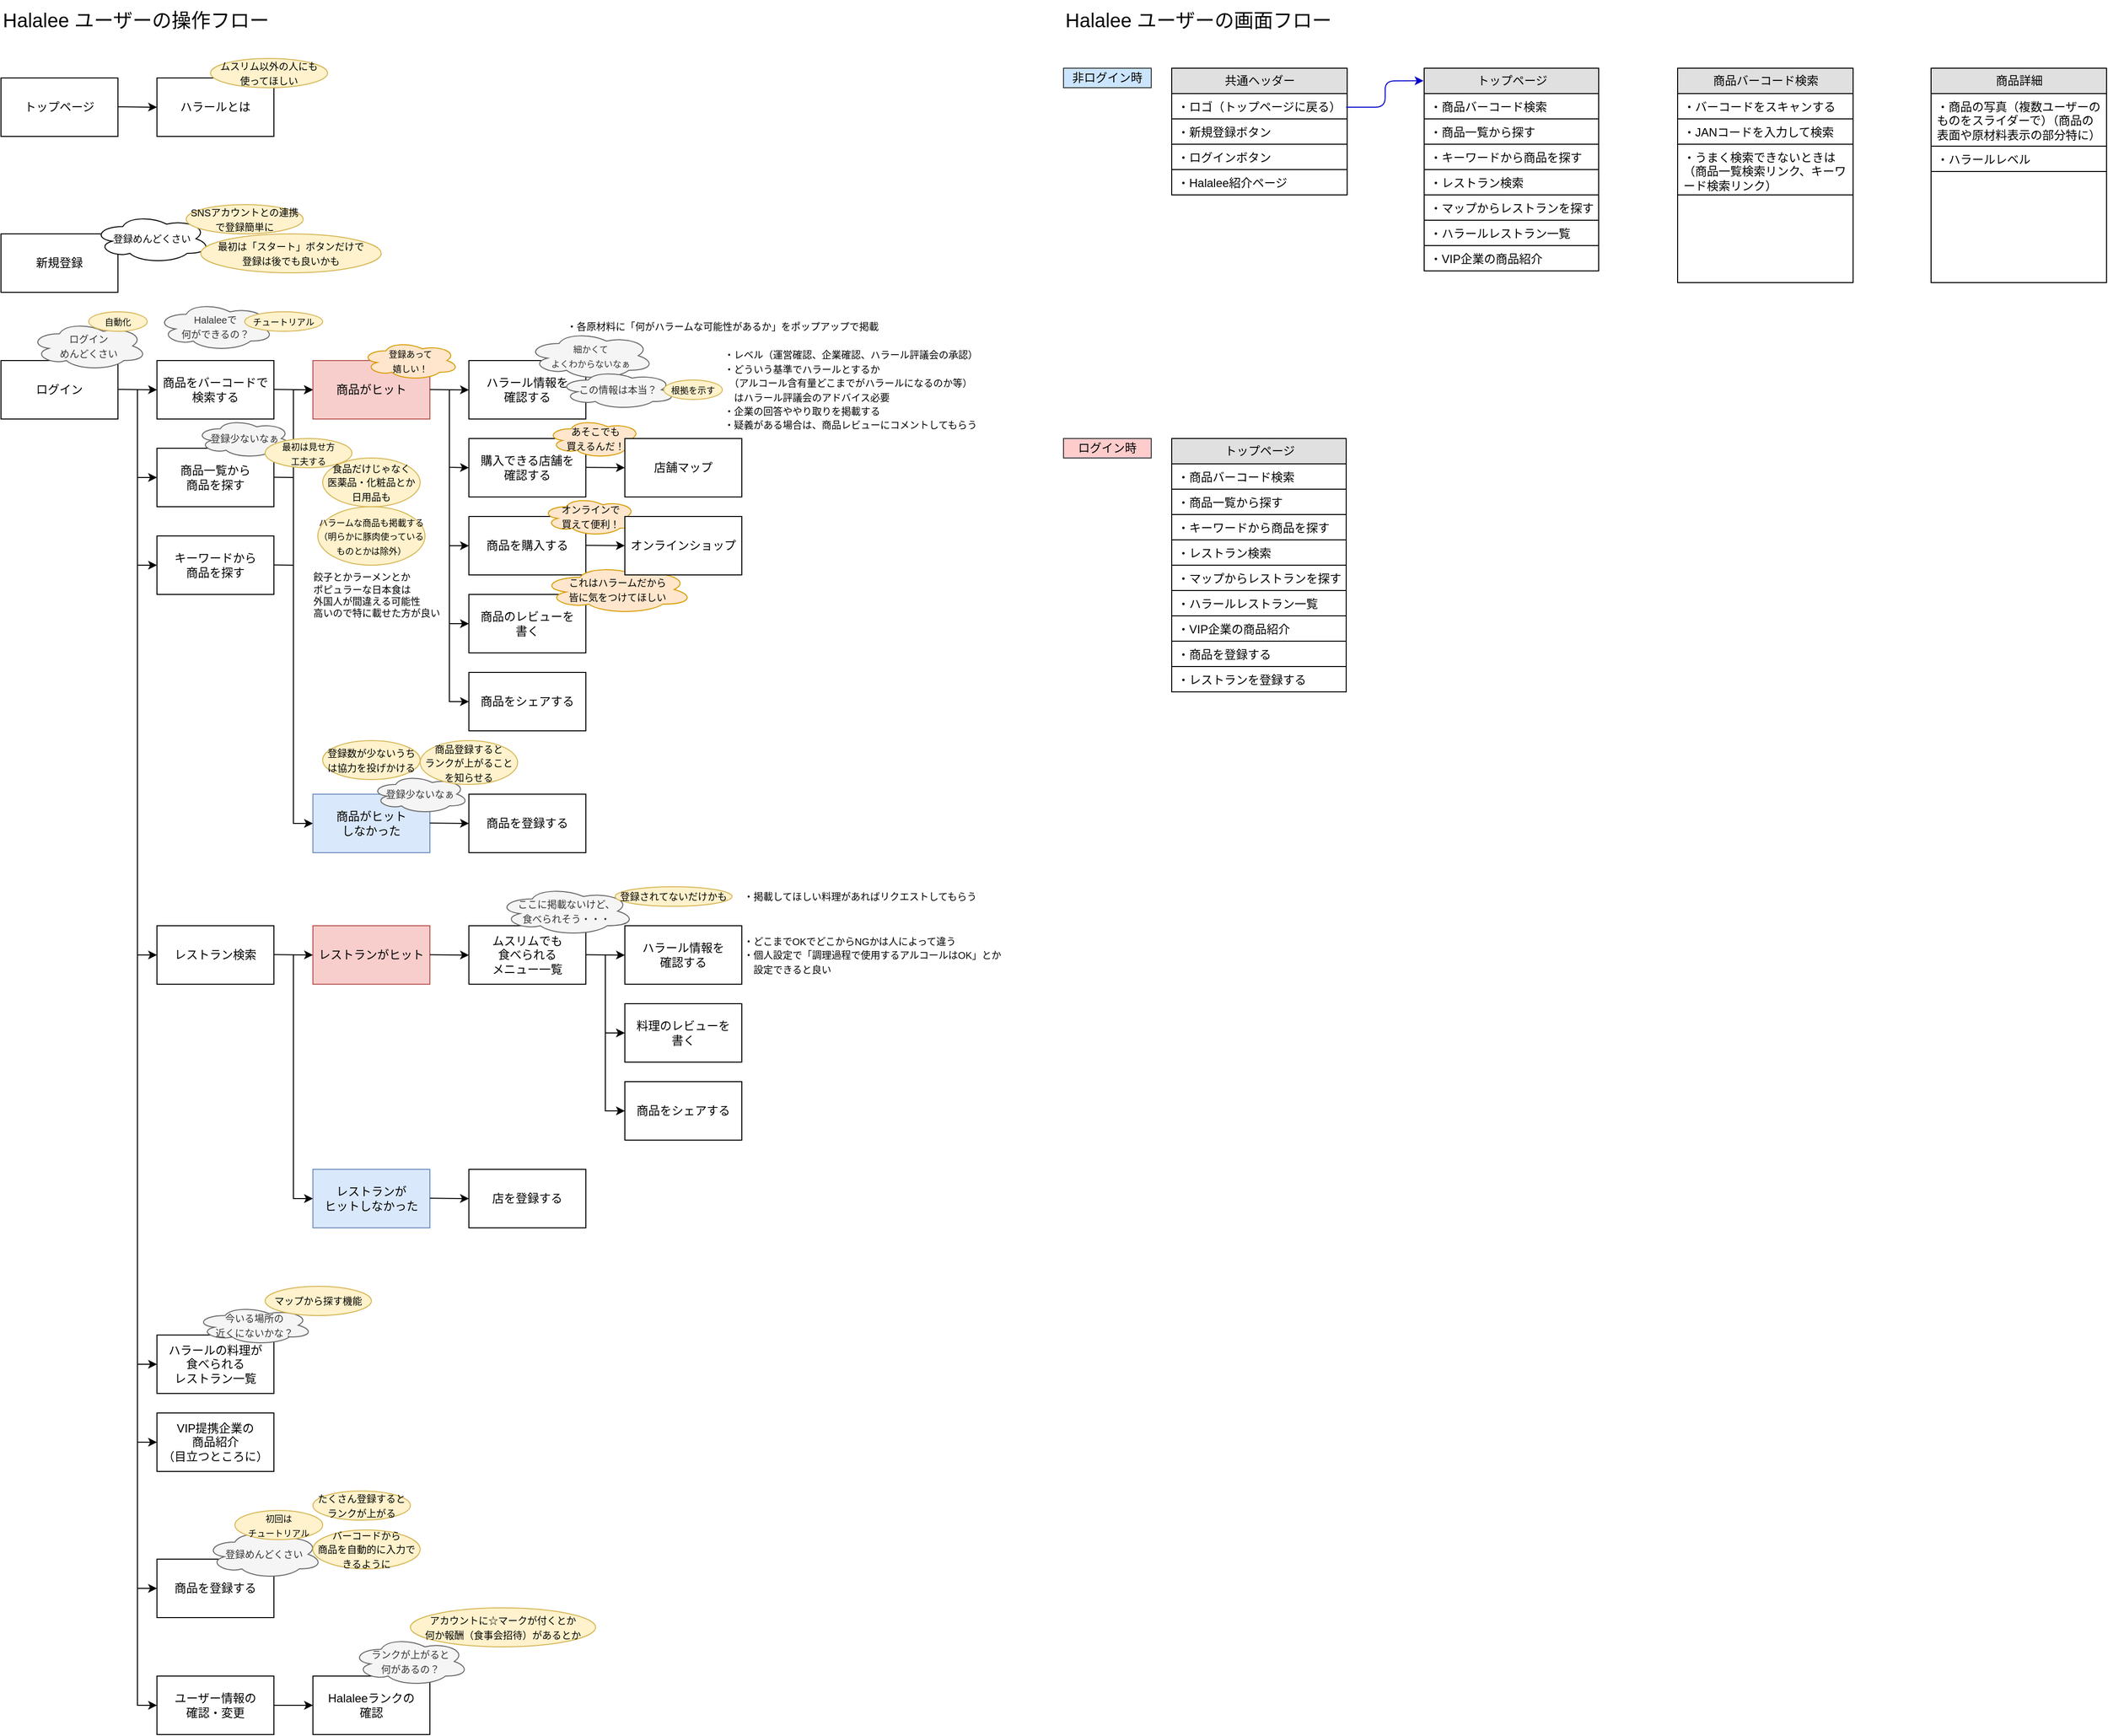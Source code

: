 <mxfile version="21.3.7" type="github">
  <diagram name="Page-1" id="b520641d-4fe3-3701-9064-5fc419738815">
    <mxGraphModel dx="1771" dy="1464" grid="1" gridSize="10" guides="1" tooltips="1" connect="1" arrows="1" fold="1" page="1" pageScale="1" pageWidth="1100" pageHeight="850" background="none" math="0" shadow="0">
      <root>
        <mxCell id="0" />
        <mxCell id="1" parent="0" />
        <mxCell id="21ea969265ad0168-6" value="共通ヘッダー" style="swimlane;html=1;fontStyle=0;childLayout=stackLayout;horizontal=1;startSize=26;fillColor=#e0e0e0;horizontalStack=0;resizeParent=1;resizeLast=0;collapsible=1;marginBottom=0;swimlaneFillColor=#ffffff;align=center;rounded=0;shadow=0;comic=0;labelBackgroundColor=none;strokeWidth=1;fontFamily=Verdana;fontSize=12" parent="1" vertex="1">
          <mxGeometry x="1221" y="100" width="180" height="130" as="geometry" />
        </mxCell>
        <mxCell id="21ea969265ad0168-7" value="・ロゴ（トップページに戻る）" style="text;html=1;strokeColor=default;fillColor=none;spacingLeft=4;spacingRight=4;whiteSpace=wrap;overflow=hidden;rotatable=0;points=[[0,0.5],[1,0.5]];portConstraint=eastwest;" parent="21ea969265ad0168-6" vertex="1">
          <mxGeometry y="26" width="180" height="26" as="geometry" />
        </mxCell>
        <mxCell id="21ea969265ad0168-8" value="・新規登録ボタン" style="text;html=1;strokeColor=default;fillColor=none;spacingLeft=4;spacingRight=4;whiteSpace=wrap;overflow=hidden;rotatable=0;points=[[0,0.5],[1,0.5]];portConstraint=eastwest;" parent="21ea969265ad0168-6" vertex="1">
          <mxGeometry y="52" width="180" height="26" as="geometry" />
        </mxCell>
        <mxCell id="21ea969265ad0168-9" value="・ログインボタン" style="text;html=1;strokeColor=default;fillColor=none;spacingLeft=4;spacingRight=4;whiteSpace=wrap;overflow=hidden;rotatable=0;points=[[0,0.5],[1,0.5]];portConstraint=eastwest;" parent="21ea969265ad0168-6" vertex="1">
          <mxGeometry y="78" width="180" height="26" as="geometry" />
        </mxCell>
        <mxCell id="Sq5QjKL8NN3xl3Emw0vE-142" value="・Halalee紹介ページ" style="text;html=1;strokeColor=default;fillColor=none;spacingLeft=4;spacingRight=4;whiteSpace=wrap;overflow=hidden;rotatable=0;points=[[0,0.5],[1,0.5]];portConstraint=eastwest;" parent="21ea969265ad0168-6" vertex="1">
          <mxGeometry y="104" width="180" height="26" as="geometry" />
        </mxCell>
        <mxCell id="Sq5QjKL8NN3xl3Emw0vE-1" value="トップページ" style="swimlane;html=1;fontStyle=0;childLayout=stackLayout;horizontal=1;startSize=26;fillColor=#e0e0e0;horizontalStack=0;resizeParent=1;resizeLast=0;collapsible=1;marginBottom=0;swimlaneFillColor=#ffffff;align=center;rounded=0;shadow=0;comic=0;labelBackgroundColor=none;strokeWidth=1;fontFamily=Verdana;fontSize=12;swimlaneLine=1;glass=0;" parent="1" vertex="1">
          <mxGeometry x="1480" y="100" width="179" height="208" as="geometry">
            <mxRectangle x="131" y="1840" width="110" height="30" as="alternateBounds" />
          </mxGeometry>
        </mxCell>
        <mxCell id="Sq5QjKL8NN3xl3Emw0vE-2" value="・商品バーコード検索" style="text;html=1;strokeColor=default;fillColor=none;spacingLeft=4;spacingRight=4;whiteSpace=wrap;overflow=hidden;rotatable=0;points=[[0,0.5],[1,0.5]];portConstraint=eastwest;shadow=0;rounded=0;glass=0;" parent="Sq5QjKL8NN3xl3Emw0vE-1" vertex="1">
          <mxGeometry y="26" width="179" height="26" as="geometry" />
        </mxCell>
        <mxCell id="Sq5QjKL8NN3xl3Emw0vE-3" value="・商品一覧から探す" style="text;html=1;strokeColor=default;fillColor=none;spacingLeft=4;spacingRight=4;whiteSpace=wrap;overflow=hidden;rotatable=0;points=[[0,0.5],[1,0.5]];portConstraint=eastwest;" parent="Sq5QjKL8NN3xl3Emw0vE-1" vertex="1">
          <mxGeometry y="52" width="179" height="26" as="geometry" />
        </mxCell>
        <mxCell id="Sq5QjKL8NN3xl3Emw0vE-4" value="&lt;font style=&quot;font-size: 12px;&quot;&gt;・キーワードから商品を探す&lt;/font&gt;" style="text;html=1;strokeColor=default;fillColor=none;spacingLeft=4;spacingRight=4;whiteSpace=wrap;overflow=hidden;rotatable=0;points=[[0,0.5],[1,0.5]];portConstraint=eastwest;" parent="Sq5QjKL8NN3xl3Emw0vE-1" vertex="1">
          <mxGeometry y="78" width="179" height="26" as="geometry" />
        </mxCell>
        <mxCell id="Sq5QjKL8NN3xl3Emw0vE-125" value="・レストラン検索" style="text;html=1;strokeColor=default;fillColor=none;spacingLeft=4;spacingRight=4;whiteSpace=wrap;overflow=hidden;rotatable=0;points=[[0,0.5],[1,0.5]];portConstraint=eastwest;" parent="Sq5QjKL8NN3xl3Emw0vE-1" vertex="1">
          <mxGeometry y="104" width="179" height="26" as="geometry" />
        </mxCell>
        <mxCell id="Sq5QjKL8NN3xl3Emw0vE-126" value="&lt;font style=&quot;font-size: 12px;&quot;&gt;・マップからレストランを探す&lt;/font&gt;" style="text;html=1;strokeColor=default;fillColor=none;spacingLeft=4;spacingRight=4;whiteSpace=wrap;overflow=hidden;rotatable=0;points=[[0,0.5],[1,0.5]];portConstraint=eastwest;" parent="Sq5QjKL8NN3xl3Emw0vE-1" vertex="1">
          <mxGeometry y="130" width="179" height="26" as="geometry" />
        </mxCell>
        <mxCell id="Sq5QjKL8NN3xl3Emw0vE-128" value="&lt;font style=&quot;font-size: 12px;&quot;&gt;・ハラールレストラン一覧&lt;/font&gt;" style="text;html=1;strokeColor=default;fillColor=none;spacingLeft=4;spacingRight=4;whiteSpace=wrap;overflow=hidden;rotatable=0;points=[[0,0.5],[1,0.5]];portConstraint=eastwest;" parent="Sq5QjKL8NN3xl3Emw0vE-1" vertex="1">
          <mxGeometry y="156" width="179" height="26" as="geometry" />
        </mxCell>
        <mxCell id="Sq5QjKL8NN3xl3Emw0vE-129" value="&lt;font style=&quot;font-size: 12px;&quot;&gt;・VIP企業の商品紹介&lt;/font&gt;" style="text;html=1;strokeColor=default;fillColor=none;spacingLeft=4;spacingRight=4;whiteSpace=wrap;overflow=hidden;rotatable=0;points=[[0,0.5],[1,0.5]];portConstraint=eastwest;" parent="Sq5QjKL8NN3xl3Emw0vE-1" vertex="1">
          <mxGeometry y="182" width="179" height="26" as="geometry" />
        </mxCell>
        <mxCell id="Sq5QjKL8NN3xl3Emw0vE-6" value="&lt;font style=&quot;font-size: 20px;&quot;&gt;Halalee ユーザーの操作フロー&lt;/font&gt;" style="text;html=1;align=left;verticalAlign=middle;resizable=0;points=[];autosize=1;strokeColor=none;fillColor=none;" parent="1" vertex="1">
          <mxGeometry x="20" y="30" width="300" height="40" as="geometry" />
        </mxCell>
        <mxCell id="Sq5QjKL8NN3xl3Emw0vE-7" value="新規登録" style="whiteSpace=wrap;html=1;" parent="1" vertex="1">
          <mxGeometry x="20" y="270" width="120" height="60" as="geometry" />
        </mxCell>
        <mxCell id="Sq5QjKL8NN3xl3Emw0vE-9" value="ログイン" style="whiteSpace=wrap;html=1;" parent="1" vertex="1">
          <mxGeometry x="20" y="400" width="120" height="60" as="geometry" />
        </mxCell>
        <mxCell id="Sq5QjKL8NN3xl3Emw0vE-13" value="" style="edgeStyle=none;orthogonalLoop=1;jettySize=auto;html=1;rounded=0;" parent="1" edge="1">
          <mxGeometry width="100" relative="1" as="geometry">
            <mxPoint x="140" y="429.62" as="sourcePoint" />
            <mxPoint x="180" y="430" as="targetPoint" />
            <Array as="points" />
          </mxGeometry>
        </mxCell>
        <mxCell id="Sq5QjKL8NN3xl3Emw0vE-14" value="商品をバーコードで検索する" style="whiteSpace=wrap;html=1;" parent="1" vertex="1">
          <mxGeometry x="180" y="400" width="120" height="60" as="geometry" />
        </mxCell>
        <mxCell id="Sq5QjKL8NN3xl3Emw0vE-15" value="" style="edgeStyle=none;orthogonalLoop=1;jettySize=auto;html=1;rounded=0;" parent="1" edge="1">
          <mxGeometry width="100" relative="1" as="geometry">
            <mxPoint x="300" y="429.62" as="sourcePoint" />
            <mxPoint x="340" y="430" as="targetPoint" />
            <Array as="points" />
          </mxGeometry>
        </mxCell>
        <mxCell id="Sq5QjKL8NN3xl3Emw0vE-16" value="&lt;font style=&quot;font-size: 12px;&quot;&gt;ハラール情報を&lt;br&gt;確認する&lt;/font&gt;" style="whiteSpace=wrap;html=1;" parent="1" vertex="1">
          <mxGeometry x="500" y="400" width="120" height="60" as="geometry" />
        </mxCell>
        <mxCell id="Sq5QjKL8NN3xl3Emw0vE-17" value="" style="edgeStyle=none;orthogonalLoop=1;jettySize=auto;html=1;rounded=0;" parent="1" edge="1">
          <mxGeometry width="100" relative="1" as="geometry">
            <mxPoint x="480" y="430" as="sourcePoint" />
            <mxPoint x="500" y="590" as="targetPoint" />
            <Array as="points">
              <mxPoint x="480" y="590" />
            </Array>
          </mxGeometry>
        </mxCell>
        <mxCell id="Sq5QjKL8NN3xl3Emw0vE-22" value="" style="edgeStyle=none;orthogonalLoop=1;jettySize=auto;html=1;rounded=0;entryX=0;entryY=0.5;entryDx=0;entryDy=0;" parent="1" target="Sq5QjKL8NN3xl3Emw0vE-23" edge="1">
          <mxGeometry width="100" relative="1" as="geometry">
            <mxPoint x="160" y="430" as="sourcePoint" />
            <mxPoint x="180" y="520" as="targetPoint" />
            <Array as="points">
              <mxPoint x="160" y="520" />
            </Array>
          </mxGeometry>
        </mxCell>
        <mxCell id="Sq5QjKL8NN3xl3Emw0vE-23" value="商品一覧から&lt;br&gt;商品を探す" style="whiteSpace=wrap;html=1;" parent="1" vertex="1">
          <mxGeometry x="180" y="490" width="120" height="60" as="geometry" />
        </mxCell>
        <mxCell id="Sq5QjKL8NN3xl3Emw0vE-24" value="商品を購入する" style="whiteSpace=wrap;html=1;" parent="1" vertex="1">
          <mxGeometry x="500" y="560" width="120" height="60" as="geometry" />
        </mxCell>
        <mxCell id="Sq5QjKL8NN3xl3Emw0vE-26" value="" style="edgeStyle=none;orthogonalLoop=1;jettySize=auto;html=1;rounded=0;entryX=0;entryY=0.5;entryDx=0;entryDy=0;" parent="1" target="Sq5QjKL8NN3xl3Emw0vE-27" edge="1">
          <mxGeometry width="100" relative="1" as="geometry">
            <mxPoint x="480" y="590" as="sourcePoint" />
            <mxPoint x="500" y="680" as="targetPoint" />
            <Array as="points">
              <mxPoint x="480" y="670" />
            </Array>
          </mxGeometry>
        </mxCell>
        <mxCell id="Sq5QjKL8NN3xl3Emw0vE-27" value="商品のレビューを&lt;br&gt;書く" style="whiteSpace=wrap;html=1;" parent="1" vertex="1">
          <mxGeometry x="500" y="640" width="120" height="60" as="geometry" />
        </mxCell>
        <mxCell id="Sq5QjKL8NN3xl3Emw0vE-28" value="" style="edgeStyle=none;orthogonalLoop=1;jettySize=auto;html=1;rounded=0;entryX=0;entryY=0.5;entryDx=0;entryDy=0;" parent="1" target="Sq5QjKL8NN3xl3Emw0vE-29" edge="1">
          <mxGeometry width="100" relative="1" as="geometry">
            <mxPoint x="160" y="510" as="sourcePoint" />
            <mxPoint x="180" y="610" as="targetPoint" />
            <Array as="points">
              <mxPoint x="160" y="1660" />
            </Array>
          </mxGeometry>
        </mxCell>
        <mxCell id="Sq5QjKL8NN3xl3Emw0vE-29" value="商品を登録する" style="whiteSpace=wrap;html=1;" parent="1" vertex="1">
          <mxGeometry x="180" y="1630" width="120" height="60" as="geometry" />
        </mxCell>
        <mxCell id="Sq5QjKL8NN3xl3Emw0vE-30" value="" style="edgeStyle=none;orthogonalLoop=1;jettySize=auto;html=1;rounded=0;entryX=0;entryY=0.5;entryDx=0;entryDy=0;" parent="1" edge="1">
          <mxGeometry width="100" relative="1" as="geometry">
            <mxPoint x="480" y="670" as="sourcePoint" />
            <mxPoint x="500" y="750" as="targetPoint" />
            <Array as="points">
              <mxPoint x="480" y="750" />
            </Array>
          </mxGeometry>
        </mxCell>
        <mxCell id="Sq5QjKL8NN3xl3Emw0vE-31" value="商品をシェアする" style="whiteSpace=wrap;html=1;" parent="1" vertex="1">
          <mxGeometry x="500" y="720" width="120" height="60" as="geometry" />
        </mxCell>
        <mxCell id="Sq5QjKL8NN3xl3Emw0vE-32" value="&lt;font style=&quot;font-size: 10px;&quot;&gt;登録めんどくさい&lt;/font&gt;" style="ellipse;shape=cloud;whiteSpace=wrap;html=1;" parent="1" vertex="1">
          <mxGeometry x="115" y="250" width="120" height="50" as="geometry" />
        </mxCell>
        <mxCell id="Sq5QjKL8NN3xl3Emw0vE-33" value="&lt;font style=&quot;font-size: 10px;&quot;&gt;Halaleeで&lt;br&gt;何ができるの？&lt;/font&gt;" style="ellipse;shape=cloud;whiteSpace=wrap;html=1;fillColor=#f5f5f5;fontColor=#333333;strokeColor=#666666;" parent="1" vertex="1">
          <mxGeometry x="180" y="340" width="120" height="50" as="geometry" />
        </mxCell>
        <mxCell id="Sq5QjKL8NN3xl3Emw0vE-34" value="&lt;font style=&quot;font-size: 9px;&quot;&gt;チュートリアル&lt;/font&gt;" style="ellipse;whiteSpace=wrap;html=1;fillColor=#fff2cc;strokeColor=#d6b656;" parent="1" vertex="1">
          <mxGeometry x="270" y="350" width="80" height="20" as="geometry" />
        </mxCell>
        <mxCell id="Sq5QjKL8NN3xl3Emw0vE-38" value="商品がヒット" style="whiteSpace=wrap;html=1;fillColor=#f8cecc;strokeColor=#b85450;" parent="1" vertex="1">
          <mxGeometry x="340" y="400" width="120" height="60" as="geometry" />
        </mxCell>
        <mxCell id="Sq5QjKL8NN3xl3Emw0vE-39" value="" style="edgeStyle=none;orthogonalLoop=1;jettySize=auto;html=1;rounded=0;" parent="1" edge="1">
          <mxGeometry width="100" relative="1" as="geometry">
            <mxPoint x="460" y="429.76" as="sourcePoint" />
            <mxPoint x="500" y="430.14" as="targetPoint" />
            <Array as="points" />
          </mxGeometry>
        </mxCell>
        <mxCell id="Sq5QjKL8NN3xl3Emw0vE-40" value="" style="edgeStyle=none;orthogonalLoop=1;jettySize=auto;html=1;rounded=0;entryX=0;entryY=0.5;entryDx=0;entryDy=0;" parent="1" target="Sq5QjKL8NN3xl3Emw0vE-41" edge="1">
          <mxGeometry width="100" relative="1" as="geometry">
            <mxPoint x="320" y="430" as="sourcePoint" />
            <mxPoint x="340" y="510" as="targetPoint" />
            <Array as="points">
              <mxPoint x="320" y="875" />
            </Array>
          </mxGeometry>
        </mxCell>
        <mxCell id="Sq5QjKL8NN3xl3Emw0vE-41" value="商品がヒット&lt;br&gt;しなかった" style="whiteSpace=wrap;html=1;fillColor=#dae8fc;strokeColor=#6c8ebf;" parent="1" vertex="1">
          <mxGeometry x="340" y="845" width="120" height="60" as="geometry" />
        </mxCell>
        <mxCell id="Sq5QjKL8NN3xl3Emw0vE-42" value="" style="edgeStyle=none;orthogonalLoop=1;jettySize=auto;html=1;rounded=0;" parent="1" edge="1">
          <mxGeometry width="100" relative="1" as="geometry">
            <mxPoint x="460" y="874.62" as="sourcePoint" />
            <mxPoint x="500" y="875" as="targetPoint" />
            <Array as="points" />
          </mxGeometry>
        </mxCell>
        <mxCell id="Sq5QjKL8NN3xl3Emw0vE-43" value="商品を登録する" style="whiteSpace=wrap;html=1;" parent="1" vertex="1">
          <mxGeometry x="500" y="845" width="120" height="60" as="geometry" />
        </mxCell>
        <mxCell id="Sq5QjKL8NN3xl3Emw0vE-44" value="&lt;span style=&quot;font-size: 10px;&quot;&gt;登録少ないなぁ&lt;/span&gt;" style="ellipse;shape=cloud;whiteSpace=wrap;html=1;fillColor=#f5f5f5;fontColor=#333333;strokeColor=#666666;" parent="1" vertex="1">
          <mxGeometry x="400" y="825" width="100" height="40" as="geometry" />
        </mxCell>
        <mxCell id="Sq5QjKL8NN3xl3Emw0vE-45" value="ユーザー情報の&lt;br&gt;確認・変更" style="whiteSpace=wrap;html=1;" parent="1" vertex="1">
          <mxGeometry x="180" y="1750" width="120" height="60" as="geometry" />
        </mxCell>
        <mxCell id="Sq5QjKL8NN3xl3Emw0vE-46" value="" style="edgeStyle=none;orthogonalLoop=1;jettySize=auto;html=1;rounded=0;entryX=0;entryY=0.5;entryDx=0;entryDy=0;" parent="1" target="Sq5QjKL8NN3xl3Emw0vE-45" edge="1">
          <mxGeometry width="100" relative="1" as="geometry">
            <mxPoint x="160" y="630" as="sourcePoint" />
            <mxPoint x="180" y="1020" as="targetPoint" />
            <Array as="points">
              <mxPoint x="160" y="1780" />
            </Array>
          </mxGeometry>
        </mxCell>
        <mxCell id="Sq5QjKL8NN3xl3Emw0vE-48" value="&lt;font style=&quot;font-size: 12px;&quot;&gt;購入できる店舗を&lt;br&gt;確認する&lt;/font&gt;" style="whiteSpace=wrap;html=1;" parent="1" vertex="1">
          <mxGeometry x="500" y="480" width="120" height="60" as="geometry" />
        </mxCell>
        <mxCell id="Sq5QjKL8NN3xl3Emw0vE-49" value="" style="edgeStyle=none;orthogonalLoop=1;jettySize=auto;html=1;rounded=0;entryX=0;entryY=0.5;entryDx=0;entryDy=0;" parent="1" target="Sq5QjKL8NN3xl3Emw0vE-48" edge="1">
          <mxGeometry width="100" relative="1" as="geometry">
            <mxPoint x="480" y="430" as="sourcePoint" />
            <mxPoint x="496" y="509.5" as="targetPoint" />
            <Array as="points">
              <mxPoint x="480" y="509.5" />
            </Array>
          </mxGeometry>
        </mxCell>
        <mxCell id="Sq5QjKL8NN3xl3Emw0vE-50" value="&lt;font style=&quot;font-size: 9px;&quot;&gt;登録あって&lt;br&gt;嬉しい！&lt;/font&gt;" style="ellipse;shape=cloud;whiteSpace=wrap;html=1;fillColor=#ffe6cc;strokeColor=#d79b00;" parent="1" vertex="1">
          <mxGeometry x="390" y="380" width="100" height="40" as="geometry" />
        </mxCell>
        <mxCell id="Sq5QjKL8NN3xl3Emw0vE-51" value="&lt;font size=&quot;1&quot;&gt;あそこでも&lt;br&gt;買えるんだ！&lt;/font&gt;" style="ellipse;shape=cloud;whiteSpace=wrap;html=1;fillColor=#ffe6cc;strokeColor=#d79b00;" parent="1" vertex="1">
          <mxGeometry x="580" y="460" width="100" height="40" as="geometry" />
        </mxCell>
        <mxCell id="Sq5QjKL8NN3xl3Emw0vE-52" value="&lt;font style=&quot;font-size: 9px;&quot;&gt;細かくて&lt;br style=&quot;font-size: 9px;&quot;&gt;よくわからないなぁ&lt;/font&gt;" style="ellipse;shape=cloud;whiteSpace=wrap;html=1;fillColor=#f5f5f5;fontColor=#333333;strokeColor=#666666;" parent="1" vertex="1">
          <mxGeometry x="560" y="370" width="130" height="50" as="geometry" />
        </mxCell>
        <mxCell id="Sq5QjKL8NN3xl3Emw0vE-53" value="&lt;span style=&quot;font-size: 10px;&quot;&gt;登録少ないなぁ&lt;/span&gt;" style="ellipse;shape=cloud;whiteSpace=wrap;html=1;fillColor=#f5f5f5;fontColor=#333333;strokeColor=#666666;" parent="1" vertex="1">
          <mxGeometry x="220" y="460" width="100" height="40" as="geometry" />
        </mxCell>
        <mxCell id="Sq5QjKL8NN3xl3Emw0vE-54" value="&lt;font style=&quot;font-size: 10px;&quot;&gt;オンラインで&lt;br&gt;買えて便利！&lt;/font&gt;" style="ellipse;shape=cloud;whiteSpace=wrap;html=1;fillColor=#ffe6cc;strokeColor=#d79b00;" parent="1" vertex="1">
          <mxGeometry x="575" y="540" width="100" height="40" as="geometry" />
        </mxCell>
        <mxCell id="Sq5QjKL8NN3xl3Emw0vE-55" value="&lt;span style=&quot;font-size: 10px;&quot;&gt;これはハラームだから&lt;br&gt;皆に気をつけてほしい&lt;/span&gt;" style="ellipse;shape=cloud;whiteSpace=wrap;html=1;fillColor=#ffe6cc;strokeColor=#d79b00;" parent="1" vertex="1">
          <mxGeometry x="575" y="610" width="155" height="50" as="geometry" />
        </mxCell>
        <mxCell id="Sq5QjKL8NN3xl3Emw0vE-56" value="店舗マップ" style="whiteSpace=wrap;html=1;" parent="1" vertex="1">
          <mxGeometry x="660" y="480" width="120" height="60" as="geometry" />
        </mxCell>
        <mxCell id="Sq5QjKL8NN3xl3Emw0vE-57" value="" style="edgeStyle=none;orthogonalLoop=1;jettySize=auto;html=1;rounded=0;" parent="1" edge="1">
          <mxGeometry width="100" relative="1" as="geometry">
            <mxPoint x="620" y="509.58" as="sourcePoint" />
            <mxPoint x="660" y="509.96" as="targetPoint" />
            <Array as="points" />
          </mxGeometry>
        </mxCell>
        <mxCell id="Sq5QjKL8NN3xl3Emw0vE-58" value="オンラインショップ" style="whiteSpace=wrap;html=1;" parent="1" vertex="1">
          <mxGeometry x="660" y="560" width="120" height="60" as="geometry" />
        </mxCell>
        <mxCell id="Sq5QjKL8NN3xl3Emw0vE-59" value="" style="edgeStyle=none;orthogonalLoop=1;jettySize=auto;html=1;rounded=0;" parent="1" edge="1">
          <mxGeometry width="100" relative="1" as="geometry">
            <mxPoint x="620" y="589.58" as="sourcePoint" />
            <mxPoint x="660" y="589.96" as="targetPoint" />
            <Array as="points" />
          </mxGeometry>
        </mxCell>
        <mxCell id="Sq5QjKL8NN3xl3Emw0vE-60" value="Halaleeランクの&lt;br&gt;確認" style="whiteSpace=wrap;html=1;" parent="1" vertex="1">
          <mxGeometry x="340" y="1750" width="120" height="60" as="geometry" />
        </mxCell>
        <mxCell id="Sq5QjKL8NN3xl3Emw0vE-61" value="" style="edgeStyle=none;orthogonalLoop=1;jettySize=auto;html=1;rounded=0;" parent="1" edge="1">
          <mxGeometry width="100" relative="1" as="geometry">
            <mxPoint x="300" y="1780" as="sourcePoint" />
            <mxPoint x="340" y="1780" as="targetPoint" />
            <Array as="points" />
          </mxGeometry>
        </mxCell>
        <mxCell id="Sq5QjKL8NN3xl3Emw0vE-62" value="&lt;font size=&quot;1&quot;&gt;この情報は本当？&lt;/font&gt;" style="ellipse;shape=cloud;whiteSpace=wrap;html=1;fillColor=#f5f5f5;fontColor=#333333;strokeColor=#666666;" parent="1" vertex="1">
          <mxGeometry x="592.5" y="410" width="120" height="40" as="geometry" />
        </mxCell>
        <mxCell id="Sq5QjKL8NN3xl3Emw0vE-63" value="&lt;font style=&quot;font-size: 9px;&quot;&gt;根拠を示す&lt;/font&gt;" style="ellipse;whiteSpace=wrap;html=1;fillColor=#fff2cc;strokeColor=#d6b656;" parent="1" vertex="1">
          <mxGeometry x="700" y="420" width="60" height="20" as="geometry" />
        </mxCell>
        <mxCell id="Sq5QjKL8NN3xl3Emw0vE-65" value="&lt;font style=&quot;font-size: 10px;&quot;&gt;・レベル（運営確認、企業確認、ハラール評議会の承認）&lt;br&gt;・どういう基準でハラールとするか&lt;br&gt;　（アルコール含有量どこまでがハラールになるのか等）&lt;br&gt;　はハラール評議会のアドバイス必要&lt;br&gt;・企業の回答ややり取りを掲載する&lt;br&gt;・疑義がある場合は、商品レビューにコメントしてもらう&lt;/font&gt;" style="text;html=1;align=left;verticalAlign=middle;resizable=0;points=[];autosize=1;strokeColor=none;fillColor=none;" parent="1" vertex="1">
          <mxGeometry x="760" y="380" width="280" height="100" as="geometry" />
        </mxCell>
        <mxCell id="Sq5QjKL8NN3xl3Emw0vE-67" value="&lt;font size=&quot;1&quot;&gt;SNSアカウントとの連携で登録簡単に&lt;/font&gt;" style="ellipse;whiteSpace=wrap;html=1;fillColor=#fff2cc;strokeColor=#d6b656;" parent="1" vertex="1">
          <mxGeometry x="210" y="240" width="120" height="30" as="geometry" />
        </mxCell>
        <mxCell id="Sq5QjKL8NN3xl3Emw0vE-68" value="&lt;font style=&quot;font-size: 10px;&quot;&gt;登録めんどくさい&lt;/font&gt;" style="ellipse;shape=cloud;whiteSpace=wrap;html=1;fillColor=#f5f5f5;fontColor=#333333;strokeColor=#666666;" parent="1" vertex="1">
          <mxGeometry x="230" y="1600" width="120" height="50" as="geometry" />
        </mxCell>
        <mxCell id="Sq5QjKL8NN3xl3Emw0vE-69" value="&lt;font style=&quot;font-size: 9px;&quot;&gt;初回は&lt;br&gt;チュートリアル&lt;/font&gt;" style="ellipse;whiteSpace=wrap;html=1;fillColor=#fff2cc;strokeColor=#d6b656;" parent="1" vertex="1">
          <mxGeometry x="260" y="1580" width="90" height="30" as="geometry" />
        </mxCell>
        <mxCell id="Sq5QjKL8NN3xl3Emw0vE-70" value="&lt;font style=&quot;font-size: 10px;&quot;&gt;バーコードから&lt;br&gt;商品を自動的に入力できるように&lt;/font&gt;" style="ellipse;whiteSpace=wrap;html=1;fillColor=#fff2cc;strokeColor=#d6b656;" parent="1" vertex="1">
          <mxGeometry x="340" y="1600" width="110" height="40" as="geometry" />
        </mxCell>
        <mxCell id="Sq5QjKL8NN3xl3Emw0vE-71" value="&lt;font size=&quot;1&quot;&gt;たくさん登録するとランクが上がる&lt;/font&gt;" style="ellipse;whiteSpace=wrap;html=1;fillColor=#fff2cc;strokeColor=#d6b656;" parent="1" vertex="1">
          <mxGeometry x="340" y="1560" width="100" height="30" as="geometry" />
        </mxCell>
        <mxCell id="Sq5QjKL8NN3xl3Emw0vE-72" value="&lt;font style=&quot;font-size: 10px;&quot;&gt;ランクが上がると&lt;br&gt;何があるの？&lt;br&gt;&lt;/font&gt;" style="ellipse;shape=cloud;whiteSpace=wrap;html=1;fillColor=#f5f5f5;fontColor=#333333;strokeColor=#666666;" parent="1" vertex="1">
          <mxGeometry x="380" y="1710" width="120" height="50" as="geometry" />
        </mxCell>
        <mxCell id="Sq5QjKL8NN3xl3Emw0vE-73" value="&lt;font size=&quot;1&quot;&gt;アカウントに☆マークが付くとか&lt;br&gt;何か報酬（食事会招待）があるとか&lt;br&gt;&lt;/font&gt;" style="ellipse;whiteSpace=wrap;html=1;fillColor=#fff2cc;strokeColor=#d6b656;" parent="1" vertex="1">
          <mxGeometry x="440" y="1680" width="190" height="40" as="geometry" />
        </mxCell>
        <mxCell id="Sq5QjKL8NN3xl3Emw0vE-74" value="&lt;font style=&quot;font-size: 10px;&quot;&gt;ログイン&lt;br&gt;めんどくさい&lt;/font&gt;" style="ellipse;shape=cloud;whiteSpace=wrap;html=1;fillColor=#f5f5f5;fontColor=#333333;strokeColor=#666666;" parent="1" vertex="1">
          <mxGeometry x="50" y="360" width="120" height="50" as="geometry" />
        </mxCell>
        <mxCell id="Sq5QjKL8NN3xl3Emw0vE-75" value="&lt;font style=&quot;font-size: 9px;&quot;&gt;自動化&lt;/font&gt;" style="ellipse;whiteSpace=wrap;html=1;fillColor=#fff2cc;strokeColor=#d6b656;" parent="1" vertex="1">
          <mxGeometry x="110" y="350" width="60" height="20" as="geometry" />
        </mxCell>
        <mxCell id="Sq5QjKL8NN3xl3Emw0vE-76" value="レストラン検索" style="whiteSpace=wrap;html=1;" parent="1" vertex="1">
          <mxGeometry x="180" y="980" width="120" height="60" as="geometry" />
        </mxCell>
        <mxCell id="Sq5QjKL8NN3xl3Emw0vE-77" value="" style="edgeStyle=none;orthogonalLoop=1;jettySize=auto;html=1;rounded=0;entryX=0;entryY=0.5;entryDx=0;entryDy=0;" parent="1" target="Sq5QjKL8NN3xl3Emw0vE-76" edge="1">
          <mxGeometry width="100" relative="1" as="geometry">
            <mxPoint x="160" y="880" as="sourcePoint" />
            <mxPoint x="180" y="960" as="targetPoint" />
            <Array as="points">
              <mxPoint x="160" y="1010" />
            </Array>
          </mxGeometry>
        </mxCell>
        <mxCell id="Sq5QjKL8NN3xl3Emw0vE-78" value="キーワードから&lt;br&gt;商品を探す" style="whiteSpace=wrap;html=1;" parent="1" vertex="1">
          <mxGeometry x="180" y="580" width="120" height="60" as="geometry" />
        </mxCell>
        <mxCell id="Sq5QjKL8NN3xl3Emw0vE-79" value="" style="edgeStyle=none;orthogonalLoop=1;jettySize=auto;html=1;rounded=0;entryX=0;entryY=0.5;entryDx=0;entryDy=0;" parent="1" edge="1">
          <mxGeometry width="100" relative="1" as="geometry">
            <mxPoint x="160" y="520" as="sourcePoint" />
            <mxPoint x="180" y="610" as="targetPoint" />
            <Array as="points">
              <mxPoint x="160" y="610" />
            </Array>
          </mxGeometry>
        </mxCell>
        <mxCell id="Sq5QjKL8NN3xl3Emw0vE-81" value="" style="edgeStyle=none;orthogonalLoop=1;jettySize=auto;html=1;rounded=0;entryX=0;entryY=0.5;entryDx=0;entryDy=0;" parent="1" target="Sq5QjKL8NN3xl3Emw0vE-38" edge="1">
          <mxGeometry width="100" relative="1" as="geometry">
            <mxPoint x="300" y="519.78" as="sourcePoint" />
            <mxPoint x="340" y="520.16" as="targetPoint" />
            <Array as="points">
              <mxPoint x="320" y="520" />
              <mxPoint x="320" y="430" />
            </Array>
          </mxGeometry>
        </mxCell>
        <mxCell id="Sq5QjKL8NN3xl3Emw0vE-82" value="" style="edgeStyle=none;orthogonalLoop=1;jettySize=auto;html=1;rounded=0;entryX=0;entryY=0.5;entryDx=0;entryDy=0;" parent="1" target="Sq5QjKL8NN3xl3Emw0vE-38" edge="1">
          <mxGeometry width="100" relative="1" as="geometry">
            <mxPoint x="300" y="609.78" as="sourcePoint" />
            <mxPoint x="340" y="520" as="targetPoint" />
            <Array as="points">
              <mxPoint x="320" y="610" />
              <mxPoint x="320" y="430" />
            </Array>
          </mxGeometry>
        </mxCell>
        <mxCell id="Sq5QjKL8NN3xl3Emw0vE-83" value="&lt;font style=&quot;font-size: 9px;&quot;&gt;最初は見せ方&lt;br&gt;工夫する&lt;/font&gt;" style="ellipse;whiteSpace=wrap;html=1;fillColor=#fff2cc;strokeColor=#d6b656;" parent="1" vertex="1">
          <mxGeometry x="291" y="480" width="89" height="30" as="geometry" />
        </mxCell>
        <mxCell id="Sq5QjKL8NN3xl3Emw0vE-84" value="&lt;font size=&quot;1&quot;&gt;商品登録すると&lt;br&gt;ランクが上がることを知らせる&lt;/font&gt;" style="ellipse;whiteSpace=wrap;html=1;fillColor=#fff2cc;strokeColor=#d6b656;" parent="1" vertex="1">
          <mxGeometry x="450" y="790" width="100" height="45" as="geometry" />
        </mxCell>
        <mxCell id="Sq5QjKL8NN3xl3Emw0vE-85" value="&lt;font size=&quot;1&quot;&gt;登録数が少ないうちは協力を投げかける&lt;/font&gt;" style="ellipse;whiteSpace=wrap;html=1;fillColor=#fff2cc;strokeColor=#d6b656;" parent="1" vertex="1">
          <mxGeometry x="350" y="790" width="100" height="40" as="geometry" />
        </mxCell>
        <mxCell id="Sq5QjKL8NN3xl3Emw0vE-86" value="&lt;font style=&quot;font-size: 10px;&quot;&gt;食品だけじゃなく&lt;br&gt;医薬品・化粧品とか&lt;br&gt;日用品も&lt;/font&gt;" style="ellipse;whiteSpace=wrap;html=1;fillColor=#fff2cc;strokeColor=#d6b656;" parent="1" vertex="1">
          <mxGeometry x="350" y="500" width="100" height="50" as="geometry" />
        </mxCell>
        <mxCell id="Sq5QjKL8NN3xl3Emw0vE-87" value="ハラールの料理が&lt;br&gt;食べられる&lt;br&gt;レストラン一覧" style="whiteSpace=wrap;html=1;" parent="1" vertex="1">
          <mxGeometry x="180" y="1400" width="120" height="60" as="geometry" />
        </mxCell>
        <mxCell id="Sq5QjKL8NN3xl3Emw0vE-88" value="" style="edgeStyle=none;orthogonalLoop=1;jettySize=auto;html=1;rounded=0;" parent="1" edge="1">
          <mxGeometry width="100" relative="1" as="geometry">
            <mxPoint x="160" y="1350" as="sourcePoint" />
            <mxPoint x="180" y="1430" as="targetPoint" />
            <Array as="points">
              <mxPoint x="160" y="1430" />
            </Array>
          </mxGeometry>
        </mxCell>
        <mxCell id="Sq5QjKL8NN3xl3Emw0vE-89" value="VIP提携企業の&lt;br&gt;商品紹介&lt;br&gt;（目立つところに）" style="whiteSpace=wrap;html=1;" parent="1" vertex="1">
          <mxGeometry x="180" y="1480" width="120" height="60" as="geometry" />
        </mxCell>
        <mxCell id="Sq5QjKL8NN3xl3Emw0vE-90" value="" style="edgeStyle=none;orthogonalLoop=1;jettySize=auto;html=1;rounded=0;entryX=0;entryY=0.5;entryDx=0;entryDy=0;" parent="1" target="Sq5QjKL8NN3xl3Emw0vE-89" edge="1">
          <mxGeometry width="100" relative="1" as="geometry">
            <mxPoint x="160" y="1020" as="sourcePoint" />
            <mxPoint x="180" y="1140" as="targetPoint" />
            <Array as="points">
              <mxPoint x="160" y="1510" />
            </Array>
          </mxGeometry>
        </mxCell>
        <mxCell id="Sq5QjKL8NN3xl3Emw0vE-91" value="&lt;span style=&quot;font-size: 10px;&quot;&gt;今いる場所の&lt;br&gt;近くにないかな？&lt;br&gt;&lt;/span&gt;" style="ellipse;shape=cloud;whiteSpace=wrap;html=1;fillColor=#f5f5f5;fontColor=#333333;strokeColor=#666666;" parent="1" vertex="1">
          <mxGeometry x="220" y="1370" width="120" height="40" as="geometry" />
        </mxCell>
        <mxCell id="Sq5QjKL8NN3xl3Emw0vE-92" value="&lt;font size=&quot;1&quot;&gt;マップから探す機能&lt;/font&gt;" style="ellipse;whiteSpace=wrap;html=1;fillColor=#fff2cc;strokeColor=#d6b656;" parent="1" vertex="1">
          <mxGeometry x="291" y="1350" width="109" height="30" as="geometry" />
        </mxCell>
        <mxCell id="Sq5QjKL8NN3xl3Emw0vE-93" value="" style="edgeStyle=none;orthogonalLoop=1;jettySize=auto;html=1;rounded=0;" parent="1" edge="1">
          <mxGeometry width="100" relative="1" as="geometry">
            <mxPoint x="300" y="1009.62" as="sourcePoint" />
            <mxPoint x="340" y="1010" as="targetPoint" />
            <Array as="points" />
          </mxGeometry>
        </mxCell>
        <mxCell id="Sq5QjKL8NN3xl3Emw0vE-94" value="レストランがヒット" style="whiteSpace=wrap;html=1;fillColor=#f8cecc;strokeColor=#b85450;" parent="1" vertex="1">
          <mxGeometry x="340" y="980" width="120" height="60" as="geometry" />
        </mxCell>
        <mxCell id="Sq5QjKL8NN3xl3Emw0vE-95" value="ムスリムでも&lt;br&gt;食べられる&lt;br&gt;メニュー一覧" style="whiteSpace=wrap;html=1;" parent="1" vertex="1">
          <mxGeometry x="500" y="980" width="120" height="60" as="geometry" />
        </mxCell>
        <mxCell id="Sq5QjKL8NN3xl3Emw0vE-96" value="" style="edgeStyle=none;orthogonalLoop=1;jettySize=auto;html=1;rounded=0;" parent="1" edge="1">
          <mxGeometry width="100" relative="1" as="geometry">
            <mxPoint x="460" y="1009.76" as="sourcePoint" />
            <mxPoint x="500" y="1010.14" as="targetPoint" />
            <Array as="points" />
          </mxGeometry>
        </mxCell>
        <mxCell id="Sq5QjKL8NN3xl3Emw0vE-99" value="&lt;font style=&quot;font-size: 10px;&quot;&gt;・各原材料に「何がハラームな可能性があるか」をポップアップで掲載&lt;/font&gt;" style="text;html=1;align=center;verticalAlign=middle;resizable=0;points=[];autosize=1;strokeColor=none;fillColor=none;" parent="1" vertex="1">
          <mxGeometry x="590" y="350" width="340" height="30" as="geometry" />
        </mxCell>
        <mxCell id="Sq5QjKL8NN3xl3Emw0vE-100" value="&lt;font style=&quot;font-size: 10px;&quot;&gt;・どこまでOKでどこからNGかは人によって違う&lt;br&gt;・個人設定で「調理過程で使用するアルコールはOK」とか&lt;br&gt;　設定できると良い&lt;/font&gt;" style="text;html=1;align=left;verticalAlign=middle;resizable=0;points=[];autosize=1;strokeColor=none;fillColor=none;" parent="1" vertex="1">
          <mxGeometry x="780" y="980" width="290" height="60" as="geometry" />
        </mxCell>
        <mxCell id="Sq5QjKL8NN3xl3Emw0vE-101" value="&lt;font style=&quot;font-size: 12px;&quot;&gt;ハラール情報を&lt;br&gt;確認する&lt;/font&gt;" style="whiteSpace=wrap;html=1;" parent="1" vertex="1">
          <mxGeometry x="660" y="980" width="120" height="60" as="geometry" />
        </mxCell>
        <mxCell id="Sq5QjKL8NN3xl3Emw0vE-104" value="" style="edgeStyle=none;orthogonalLoop=1;jettySize=auto;html=1;rounded=0;entryX=0;entryY=0.5;entryDx=0;entryDy=0;" parent="1" target="Sq5QjKL8NN3xl3Emw0vE-105" edge="1">
          <mxGeometry width="100" relative="1" as="geometry">
            <mxPoint x="640" y="1010" as="sourcePoint" />
            <mxPoint x="660" y="1100" as="targetPoint" />
            <Array as="points">
              <mxPoint x="640" y="1090" />
            </Array>
          </mxGeometry>
        </mxCell>
        <mxCell id="Sq5QjKL8NN3xl3Emw0vE-105" value="料理のレビューを&lt;br&gt;書く" style="whiteSpace=wrap;html=1;" parent="1" vertex="1">
          <mxGeometry x="660" y="1060" width="120" height="60" as="geometry" />
        </mxCell>
        <mxCell id="Sq5QjKL8NN3xl3Emw0vE-106" value="" style="edgeStyle=none;orthogonalLoop=1;jettySize=auto;html=1;rounded=0;entryX=0;entryY=0.5;entryDx=0;entryDy=0;" parent="1" edge="1">
          <mxGeometry width="100" relative="1" as="geometry">
            <mxPoint x="640" y="1090" as="sourcePoint" />
            <mxPoint x="660" y="1170" as="targetPoint" />
            <Array as="points">
              <mxPoint x="640" y="1170" />
            </Array>
          </mxGeometry>
        </mxCell>
        <mxCell id="Sq5QjKL8NN3xl3Emw0vE-107" value="商品をシェアする" style="whiteSpace=wrap;html=1;" parent="1" vertex="1">
          <mxGeometry x="660" y="1140" width="120" height="60" as="geometry" />
        </mxCell>
        <mxCell id="Sq5QjKL8NN3xl3Emw0vE-108" value="" style="edgeStyle=none;orthogonalLoop=1;jettySize=auto;html=1;rounded=0;" parent="1" edge="1">
          <mxGeometry width="100" relative="1" as="geometry">
            <mxPoint x="620" y="1009.76" as="sourcePoint" />
            <mxPoint x="660" y="1010.14" as="targetPoint" />
            <Array as="points" />
          </mxGeometry>
        </mxCell>
        <mxCell id="Sq5QjKL8NN3xl3Emw0vE-111" value="&lt;span style=&quot;font-size: 10px;&quot;&gt;ここに掲載ないけど、&lt;br&gt;食べられそう・・・&lt;/span&gt;" style="ellipse;shape=cloud;whiteSpace=wrap;html=1;fillColor=#f5f5f5;fontColor=#333333;strokeColor=#666666;" parent="1" vertex="1">
          <mxGeometry x="530" y="940" width="140" height="50" as="geometry" />
        </mxCell>
        <mxCell id="Sq5QjKL8NN3xl3Emw0vE-112" value="&lt;font size=&quot;1&quot;&gt;登録されてないだけかも&lt;/font&gt;" style="ellipse;whiteSpace=wrap;html=1;fillColor=#fff2cc;strokeColor=#d6b656;" parent="1" vertex="1">
          <mxGeometry x="650" y="940" width="120" height="20" as="geometry" />
        </mxCell>
        <mxCell id="Sq5QjKL8NN3xl3Emw0vE-113" value="&lt;font style=&quot;font-size: 10px;&quot;&gt;・掲載してほしい料理があればリクエストしてもらう&lt;/font&gt;" style="text;html=1;align=left;verticalAlign=middle;resizable=0;points=[];autosize=1;strokeColor=none;fillColor=none;" parent="1" vertex="1">
          <mxGeometry x="780" y="935" width="260" height="30" as="geometry" />
        </mxCell>
        <mxCell id="Sq5QjKL8NN3xl3Emw0vE-115" value="&lt;font style=&quot;font-size: 9px;&quot;&gt;&lt;br&gt;&lt;/font&gt;" style="text;html=1;align=left;verticalAlign=middle;resizable=0;points=[];autosize=1;strokeColor=none;fillColor=none;" parent="1" vertex="1">
          <mxGeometry x="330" y="565" width="20" height="30" as="geometry" />
        </mxCell>
        <mxCell id="Sq5QjKL8NN3xl3Emw0vE-116" value="&lt;font style=&quot;font-size: 9px;&quot;&gt;ハラームな商品も掲載する&lt;span style=&quot;text-align: left; font-size: 9px;&quot;&gt;（明らかに豚肉使っている&lt;/span&gt;&lt;span style=&quot;text-align: left; font-size: 9px;&quot;&gt;ものとかは除外）&lt;/span&gt;&lt;/font&gt;" style="ellipse;whiteSpace=wrap;html=1;fillColor=#fff2cc;strokeColor=#d6b656;" parent="1" vertex="1">
          <mxGeometry x="345" y="550" width="110" height="60" as="geometry" />
        </mxCell>
        <mxCell id="Sq5QjKL8NN3xl3Emw0vE-117" value="レストランが&lt;br&gt;ヒットしなかった" style="whiteSpace=wrap;html=1;fillColor=#dae8fc;strokeColor=#6c8ebf;" parent="1" vertex="1">
          <mxGeometry x="340" y="1230" width="120" height="60" as="geometry" />
        </mxCell>
        <mxCell id="Sq5QjKL8NN3xl3Emw0vE-118" value="" style="edgeStyle=none;orthogonalLoop=1;jettySize=auto;html=1;rounded=0;entryX=0;entryY=0.5;entryDx=0;entryDy=0;" parent="1" target="Sq5QjKL8NN3xl3Emw0vE-117" edge="1">
          <mxGeometry width="100" relative="1" as="geometry">
            <mxPoint x="320" y="1010" as="sourcePoint" />
            <mxPoint x="340" y="1090" as="targetPoint" />
            <Array as="points">
              <mxPoint x="320" y="1260" />
            </Array>
          </mxGeometry>
        </mxCell>
        <mxCell id="Sq5QjKL8NN3xl3Emw0vE-119" value="" style="edgeStyle=none;orthogonalLoop=1;jettySize=auto;html=1;rounded=0;" parent="1" edge="1">
          <mxGeometry width="100" relative="1" as="geometry">
            <mxPoint x="460" y="1259.62" as="sourcePoint" />
            <mxPoint x="500" y="1260" as="targetPoint" />
            <Array as="points" />
          </mxGeometry>
        </mxCell>
        <mxCell id="Sq5QjKL8NN3xl3Emw0vE-120" value="店を登録する" style="whiteSpace=wrap;html=1;" parent="1" vertex="1">
          <mxGeometry x="500" y="1230" width="120" height="60" as="geometry" />
        </mxCell>
        <mxCell id="Sq5QjKL8NN3xl3Emw0vE-121" value="&lt;font size=&quot;1&quot;&gt;最初は「スタート」ボタンだけで&lt;br&gt;登録は後でも良いかも&lt;br&gt;&lt;/font&gt;" style="ellipse;whiteSpace=wrap;html=1;fillColor=#fff2cc;strokeColor=#d6b656;" parent="1" vertex="1">
          <mxGeometry x="225" y="270" width="185" height="40" as="geometry" />
        </mxCell>
        <mxCell id="Sq5QjKL8NN3xl3Emw0vE-122" value="&lt;font style=&quot;font-size: 20px;&quot;&gt;Halalee ユーザーの画面フロー&lt;/font&gt;" style="text;html=1;align=left;verticalAlign=middle;resizable=0;points=[];autosize=1;strokeColor=none;fillColor=none;" parent="1" vertex="1">
          <mxGeometry x="1110" y="30" width="300" height="40" as="geometry" />
        </mxCell>
        <mxCell id="Sq5QjKL8NN3xl3Emw0vE-123" value="非ログイン時" style="whiteSpace=wrap;html=1;fillColor=#cce5ff;strokeColor=#36393d;" parent="1" vertex="1">
          <mxGeometry x="1110" y="100" width="90" height="20" as="geometry" />
        </mxCell>
        <mxCell id="Sq5QjKL8NN3xl3Emw0vE-124" value="ログイン時" style="whiteSpace=wrap;html=1;fillColor=#ffcccc;strokeColor=#36393d;" parent="1" vertex="1">
          <mxGeometry x="1110" y="480" width="90" height="20" as="geometry" />
        </mxCell>
        <mxCell id="Sq5QjKL8NN3xl3Emw0vE-132" value="トップページ" style="swimlane;html=1;fontStyle=0;childLayout=stackLayout;horizontal=1;startSize=26;fillColor=#e0e0e0;horizontalStack=0;resizeParent=1;resizeLast=0;collapsible=1;marginBottom=0;swimlaneFillColor=#ffffff;align=center;rounded=0;shadow=0;comic=0;labelBackgroundColor=none;strokeWidth=1;fontFamily=Verdana;fontSize=12;swimlaneLine=1;glass=0;" parent="1" vertex="1">
          <mxGeometry x="1221" y="480" width="179" height="260" as="geometry">
            <mxRectangle x="131" y="1840" width="110" height="30" as="alternateBounds" />
          </mxGeometry>
        </mxCell>
        <mxCell id="Sq5QjKL8NN3xl3Emw0vE-133" value="・商品バーコード検索" style="text;html=1;strokeColor=default;fillColor=none;spacingLeft=4;spacingRight=4;whiteSpace=wrap;overflow=hidden;rotatable=0;points=[[0,0.5],[1,0.5]];portConstraint=eastwest;shadow=0;rounded=0;glass=0;" parent="Sq5QjKL8NN3xl3Emw0vE-132" vertex="1">
          <mxGeometry y="26" width="179" height="26" as="geometry" />
        </mxCell>
        <mxCell id="Sq5QjKL8NN3xl3Emw0vE-134" value="・商品一覧から探す" style="text;html=1;strokeColor=default;fillColor=none;spacingLeft=4;spacingRight=4;whiteSpace=wrap;overflow=hidden;rotatable=0;points=[[0,0.5],[1,0.5]];portConstraint=eastwest;" parent="Sq5QjKL8NN3xl3Emw0vE-132" vertex="1">
          <mxGeometry y="52" width="179" height="26" as="geometry" />
        </mxCell>
        <mxCell id="Sq5QjKL8NN3xl3Emw0vE-135" value="&lt;font style=&quot;font-size: 12px;&quot;&gt;・キーワードから商品を探す&lt;/font&gt;" style="text;html=1;strokeColor=default;fillColor=none;spacingLeft=4;spacingRight=4;whiteSpace=wrap;overflow=hidden;rotatable=0;points=[[0,0.5],[1,0.5]];portConstraint=eastwest;" parent="Sq5QjKL8NN3xl3Emw0vE-132" vertex="1">
          <mxGeometry y="78" width="179" height="26" as="geometry" />
        </mxCell>
        <mxCell id="Sq5QjKL8NN3xl3Emw0vE-136" value="・レストラン検索" style="text;html=1;strokeColor=default;fillColor=none;spacingLeft=4;spacingRight=4;whiteSpace=wrap;overflow=hidden;rotatable=0;points=[[0,0.5],[1,0.5]];portConstraint=eastwest;" parent="Sq5QjKL8NN3xl3Emw0vE-132" vertex="1">
          <mxGeometry y="104" width="179" height="26" as="geometry" />
        </mxCell>
        <mxCell id="Sq5QjKL8NN3xl3Emw0vE-137" value="&lt;font style=&quot;font-size: 12px;&quot;&gt;・マップからレストランを探す&lt;/font&gt;" style="text;html=1;strokeColor=default;fillColor=none;spacingLeft=4;spacingRight=4;whiteSpace=wrap;overflow=hidden;rotatable=0;points=[[0,0.5],[1,0.5]];portConstraint=eastwest;" parent="Sq5QjKL8NN3xl3Emw0vE-132" vertex="1">
          <mxGeometry y="130" width="179" height="26" as="geometry" />
        </mxCell>
        <mxCell id="Sq5QjKL8NN3xl3Emw0vE-138" value="&lt;font style=&quot;font-size: 12px;&quot;&gt;・ハラールレストラン一覧&lt;/font&gt;" style="text;html=1;strokeColor=default;fillColor=none;spacingLeft=4;spacingRight=4;whiteSpace=wrap;overflow=hidden;rotatable=0;points=[[0,0.5],[1,0.5]];portConstraint=eastwest;" parent="Sq5QjKL8NN3xl3Emw0vE-132" vertex="1">
          <mxGeometry y="156" width="179" height="26" as="geometry" />
        </mxCell>
        <mxCell id="Sq5QjKL8NN3xl3Emw0vE-139" value="&lt;font style=&quot;font-size: 12px;&quot;&gt;・VIP企業の商品紹介&lt;/font&gt;" style="text;html=1;strokeColor=default;fillColor=none;spacingLeft=4;spacingRight=4;whiteSpace=wrap;overflow=hidden;rotatable=0;points=[[0,0.5],[1,0.5]];portConstraint=eastwest;" parent="Sq5QjKL8NN3xl3Emw0vE-132" vertex="1">
          <mxGeometry y="182" width="179" height="26" as="geometry" />
        </mxCell>
        <mxCell id="Sq5QjKL8NN3xl3Emw0vE-140" value="&lt;font style=&quot;font-size: 12px;&quot;&gt;・商品を登録する&lt;/font&gt;" style="text;html=1;strokeColor=default;fillColor=none;spacingLeft=4;spacingRight=4;whiteSpace=wrap;overflow=hidden;rotatable=0;points=[[0,0.5],[1,0.5]];portConstraint=eastwest;" parent="Sq5QjKL8NN3xl3Emw0vE-132" vertex="1">
          <mxGeometry y="208" width="179" height="26" as="geometry" />
        </mxCell>
        <mxCell id="Sq5QjKL8NN3xl3Emw0vE-141" value="&lt;font style=&quot;font-size: 12px;&quot;&gt;・レストランを登録する&lt;/font&gt;" style="text;html=1;strokeColor=default;fillColor=none;spacingLeft=4;spacingRight=4;whiteSpace=wrap;overflow=hidden;rotatable=0;points=[[0,0.5],[1,0.5]];portConstraint=eastwest;" parent="Sq5QjKL8NN3xl3Emw0vE-132" vertex="1">
          <mxGeometry y="234" width="179" height="26" as="geometry" />
        </mxCell>
        <mxCell id="Sq5QjKL8NN3xl3Emw0vE-143" value="" style="edgeStyle=none;orthogonalLoop=1;jettySize=auto;html=1;entryX=-0.004;entryY=0.062;entryDx=0;entryDy=0;entryPerimeter=0;strokeColor=#0000CC;rounded=1;" parent="1" target="Sq5QjKL8NN3xl3Emw0vE-1" edge="1">
          <mxGeometry width="100" relative="1" as="geometry">
            <mxPoint x="1400" y="140" as="sourcePoint" />
            <mxPoint x="1500" y="140" as="targetPoint" />
            <Array as="points">
              <mxPoint x="1440" y="140" />
              <mxPoint x="1440" y="113" />
            </Array>
          </mxGeometry>
        </mxCell>
        <mxCell id="Sq5QjKL8NN3xl3Emw0vE-144" value="商品バーコード検索" style="swimlane;html=1;fontStyle=0;childLayout=stackLayout;horizontal=1;startSize=26;fillColor=#e0e0e0;horizontalStack=0;resizeParent=1;resizeLast=0;collapsible=1;marginBottom=0;swimlaneFillColor=#ffffff;align=center;rounded=0;shadow=0;comic=0;labelBackgroundColor=none;strokeWidth=1;fontFamily=Verdana;fontSize=12" parent="1" vertex="1">
          <mxGeometry x="1740" y="100" width="180" height="220" as="geometry" />
        </mxCell>
        <mxCell id="Sq5QjKL8NN3xl3Emw0vE-145" value="・バーコードをスキャンする" style="text;html=1;strokeColor=default;fillColor=none;spacingLeft=4;spacingRight=4;whiteSpace=wrap;overflow=hidden;rotatable=0;points=[[0,0.5],[1,0.5]];portConstraint=eastwest;" parent="Sq5QjKL8NN3xl3Emw0vE-144" vertex="1">
          <mxGeometry y="26" width="180" height="26" as="geometry" />
        </mxCell>
        <mxCell id="Sq5QjKL8NN3xl3Emw0vE-146" value="・JANコードを入力して検索" style="text;html=1;strokeColor=default;fillColor=none;spacingLeft=4;spacingRight=4;whiteSpace=wrap;overflow=hidden;rotatable=0;points=[[0,0.5],[1,0.5]];portConstraint=eastwest;" parent="Sq5QjKL8NN3xl3Emw0vE-144" vertex="1">
          <mxGeometry y="52" width="180" height="26" as="geometry" />
        </mxCell>
        <mxCell id="Sq5QjKL8NN3xl3Emw0vE-147" value="・うまく検索できないときは（商品一覧検索リンク、キーワード検索リンク）" style="text;html=1;strokeColor=default;fillColor=none;spacingLeft=4;spacingRight=4;whiteSpace=wrap;overflow=hidden;rotatable=0;points=[[0,0.5],[1,0.5]];portConstraint=eastwest;" parent="Sq5QjKL8NN3xl3Emw0vE-144" vertex="1">
          <mxGeometry y="78" width="180" height="52" as="geometry" />
        </mxCell>
        <mxCell id="LsMB9AxfsNiHe_11INiv-1" value="&lt;div style=&quot;text-align: left;&quot;&gt;&lt;span style=&quot;font-size: 10px; background-color: initial;&quot;&gt;餃子とかラーメンとか&lt;/span&gt;&lt;/div&gt;&lt;font style=&quot;font-size: 10px;&quot;&gt;&lt;div style=&quot;text-align: left;&quot;&gt;&lt;span style=&quot;background-color: initial;&quot;&gt;ポピュラーな日本食は&lt;/span&gt;&lt;/div&gt;&lt;div style=&quot;text-align: left;&quot;&gt;&lt;span style=&quot;background-color: initial;&quot;&gt;外国人が間違える可能性&lt;/span&gt;&lt;/div&gt;&lt;div style=&quot;text-align: left;&quot;&gt;&lt;span style=&quot;background-color: initial;&quot;&gt;高いので&lt;/span&gt;&lt;span style=&quot;background-color: initial;&quot;&gt;特に載せた方が良い&lt;/span&gt;&lt;/div&gt;&lt;/font&gt;" style="text;html=1;align=center;verticalAlign=middle;resizable=0;points=[];autosize=1;strokeColor=none;fillColor=none;" parent="1" vertex="1">
          <mxGeometry x="330" y="610" width="150" height="60" as="geometry" />
        </mxCell>
        <mxCell id="LsMB9AxfsNiHe_11INiv-2" value="商品詳細" style="swimlane;html=1;fontStyle=0;childLayout=stackLayout;horizontal=1;startSize=26;fillColor=#e0e0e0;horizontalStack=0;resizeParent=1;resizeLast=0;collapsible=1;marginBottom=0;swimlaneFillColor=#ffffff;align=center;rounded=0;shadow=0;comic=0;labelBackgroundColor=none;strokeWidth=1;fontFamily=Verdana;fontSize=12" parent="1" vertex="1">
          <mxGeometry x="2000" y="100" width="180" height="220" as="geometry" />
        </mxCell>
        <mxCell id="LsMB9AxfsNiHe_11INiv-3" value="・商品の写真（複数ユーザーのものをスライダーで）（商品の表面や原材料表示の部分特に）" style="text;html=1;strokeColor=default;fillColor=none;spacingLeft=4;spacingRight=4;whiteSpace=wrap;overflow=hidden;rotatable=0;points=[[0,0.5],[1,0.5]];portConstraint=eastwest;" parent="LsMB9AxfsNiHe_11INiv-2" vertex="1">
          <mxGeometry y="26" width="180" height="54" as="geometry" />
        </mxCell>
        <mxCell id="LsMB9AxfsNiHe_11INiv-4" value="・ハラールレベル" style="text;html=1;strokeColor=default;fillColor=none;spacingLeft=4;spacingRight=4;whiteSpace=wrap;overflow=hidden;rotatable=0;points=[[0,0.5],[1,0.5]];portConstraint=eastwest;" parent="LsMB9AxfsNiHe_11INiv-2" vertex="1">
          <mxGeometry y="80" width="180" height="26" as="geometry" />
        </mxCell>
        <mxCell id="G5iCQlVdAsspGgUwoi41-1" value="トップページ" style="whiteSpace=wrap;html=1;" vertex="1" parent="1">
          <mxGeometry x="20" y="110" width="120" height="60" as="geometry" />
        </mxCell>
        <mxCell id="G5iCQlVdAsspGgUwoi41-2" value="" style="edgeStyle=none;orthogonalLoop=1;jettySize=auto;html=1;rounded=0;" edge="1" parent="1">
          <mxGeometry width="100" relative="1" as="geometry">
            <mxPoint x="140" y="139.62" as="sourcePoint" />
            <mxPoint x="180" y="140" as="targetPoint" />
            <Array as="points" />
          </mxGeometry>
        </mxCell>
        <mxCell id="G5iCQlVdAsspGgUwoi41-3" value="ハラールとは" style="whiteSpace=wrap;html=1;" vertex="1" parent="1">
          <mxGeometry x="180" y="110" width="120" height="60" as="geometry" />
        </mxCell>
        <mxCell id="G5iCQlVdAsspGgUwoi41-4" value="&lt;font size=&quot;1&quot;&gt;ムスリム以外の人にも&lt;br&gt;使ってほしい&lt;br&gt;&lt;/font&gt;" style="ellipse;whiteSpace=wrap;html=1;fillColor=#fff2cc;strokeColor=#d6b656;" vertex="1" parent="1">
          <mxGeometry x="235" y="90" width="120" height="30" as="geometry" />
        </mxCell>
      </root>
    </mxGraphModel>
  </diagram>
</mxfile>
